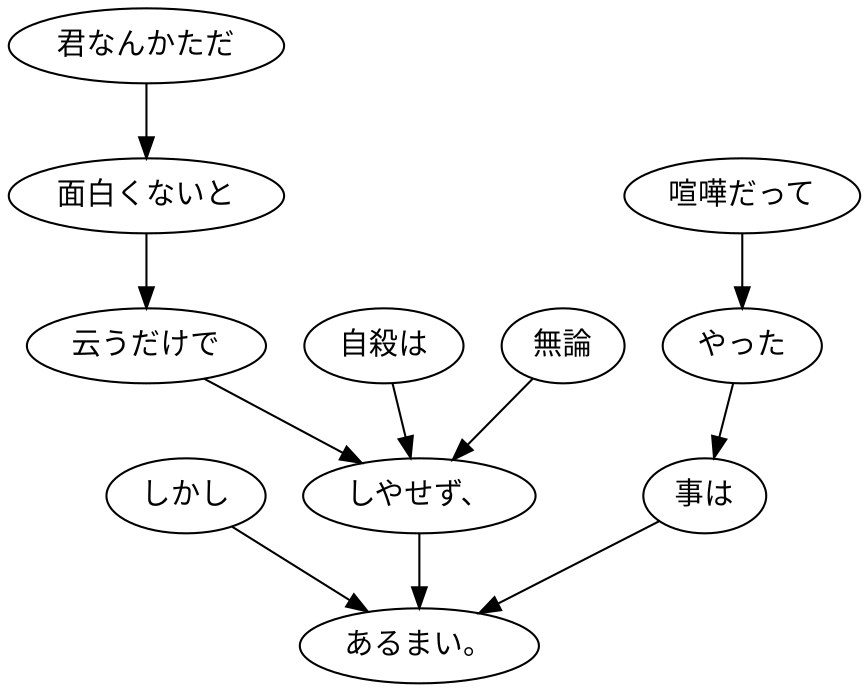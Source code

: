 digraph graph5486 {
	node0 [label="しかし"];
	node1 [label="君なんかただ"];
	node2 [label="面白くないと"];
	node3 [label="云うだけで"];
	node4 [label="自殺は"];
	node5 [label="無論"];
	node6 [label="しやせず、"];
	node7 [label="喧嘩だって"];
	node8 [label="やった"];
	node9 [label="事は"];
	node10 [label="あるまい。"];
	node0 -> node10;
	node1 -> node2;
	node2 -> node3;
	node3 -> node6;
	node4 -> node6;
	node5 -> node6;
	node6 -> node10;
	node7 -> node8;
	node8 -> node9;
	node9 -> node10;
}
